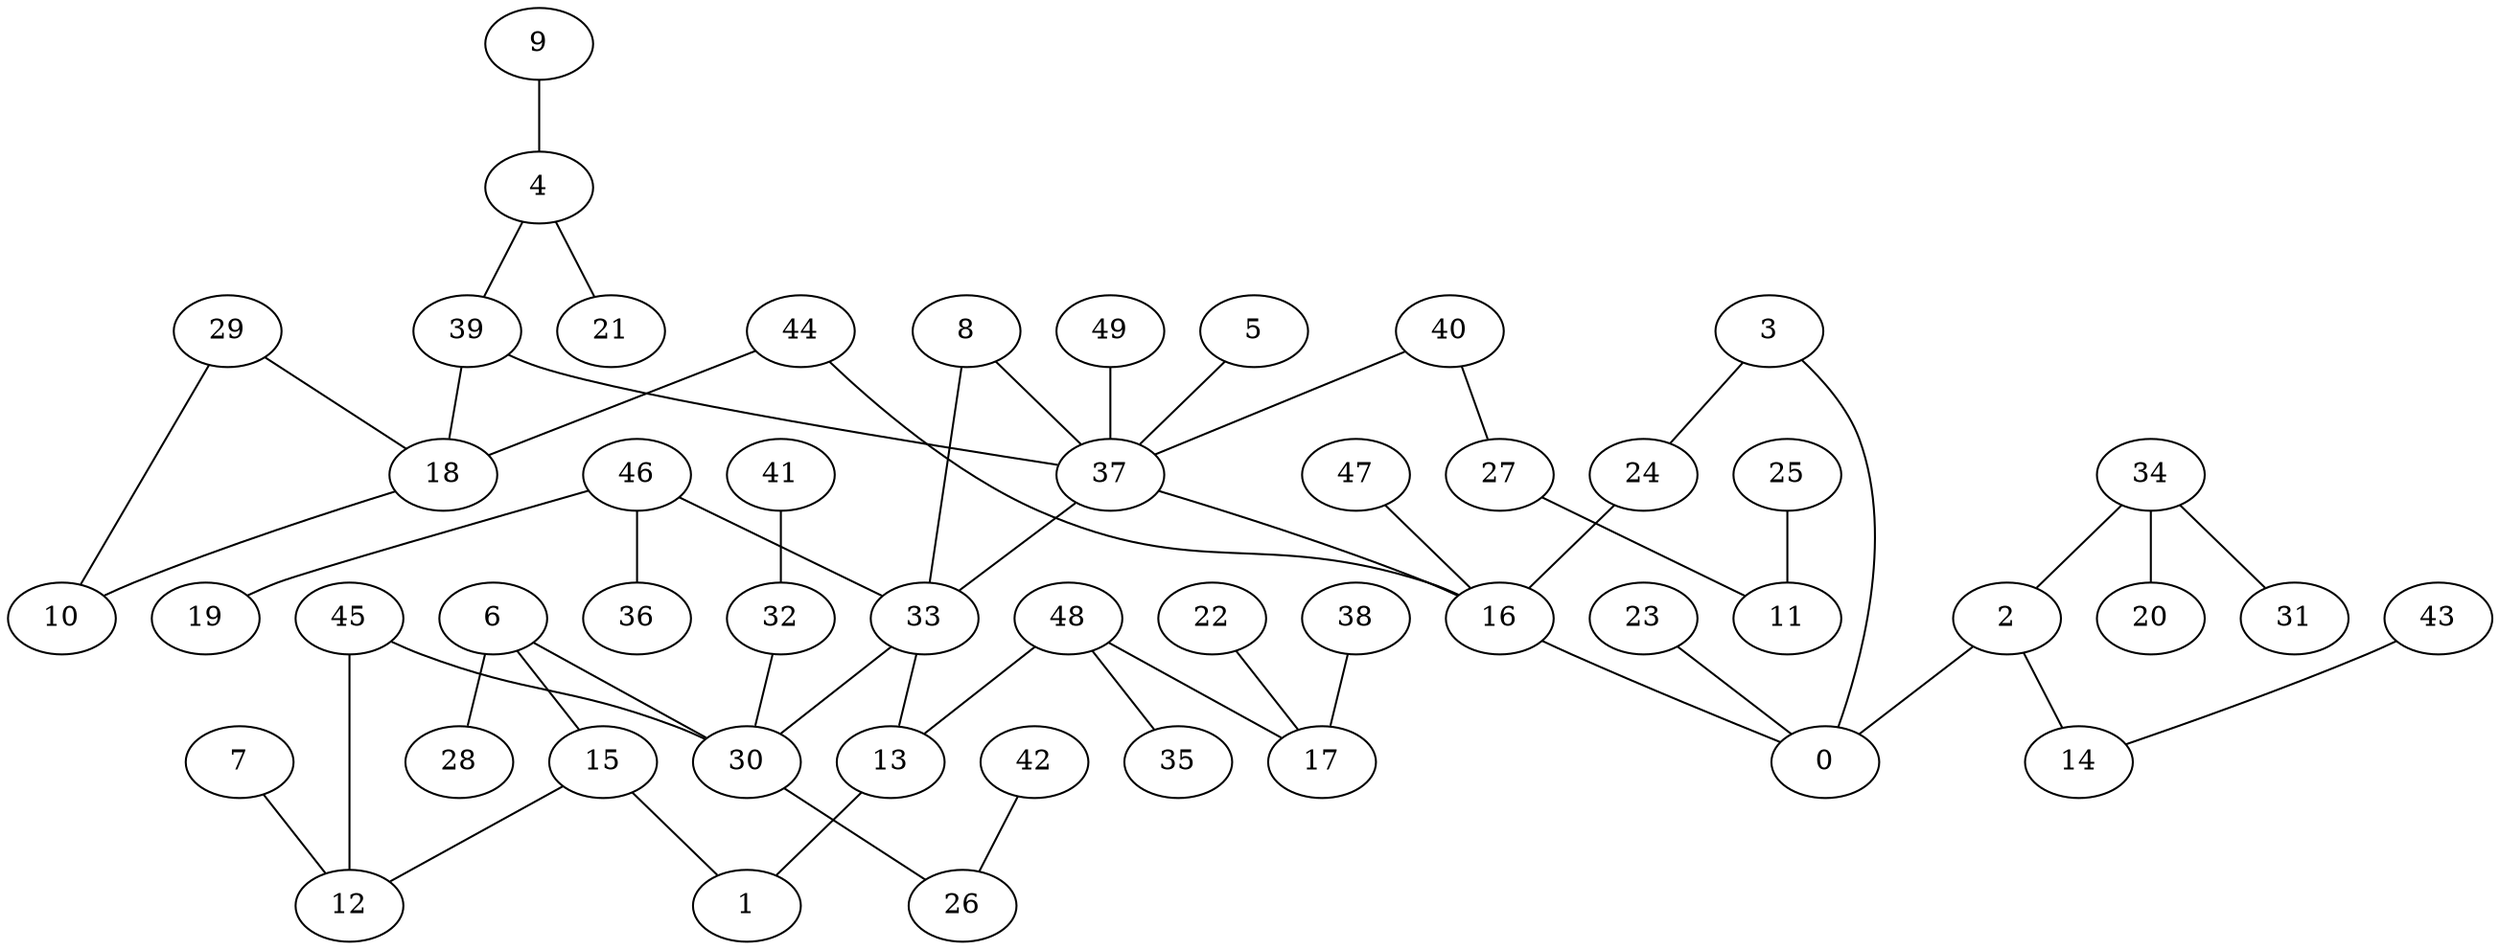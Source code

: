 digraph GG_graph {

subgraph G_graph {
edge [color = black]
"44" -> "18" [dir = none]
"22" -> "17" [dir = none]
"43" -> "14" [dir = none]
"38" -> "17" [dir = none]
"41" -> "32" [dir = none]
"5" -> "37" [dir = none]
"48" -> "35" [dir = none]
"48" -> "17" [dir = none]
"48" -> "13" [dir = none]
"18" -> "10" [dir = none]
"9" -> "4" [dir = none]
"4" -> "21" [dir = none]
"4" -> "39" [dir = none]
"39" -> "18" [dir = none]
"39" -> "37" [dir = none]
"40" -> "27" [dir = none]
"40" -> "37" [dir = none]
"15" -> "12" [dir = none]
"15" -> "1" [dir = none]
"29" -> "18" [dir = none]
"46" -> "19" [dir = none]
"46" -> "36" [dir = none]
"46" -> "33" [dir = none]
"47" -> "16" [dir = none]
"16" -> "0" [dir = none]
"33" -> "30" [dir = none]
"33" -> "13" [dir = none]
"8" -> "33" [dir = none]
"8" -> "37" [dir = none]
"37" -> "16" [dir = none]
"34" -> "31" [dir = none]
"34" -> "20" [dir = none]
"34" -> "2" [dir = none]
"32" -> "30" [dir = none]
"23" -> "0" [dir = none]
"27" -> "11" [dir = none]
"7" -> "12" [dir = none]
"3" -> "24" [dir = none]
"3" -> "0" [dir = none]
"30" -> "26" [dir = none]
"45" -> "30" [dir = none]
"6" -> "28" [dir = none]
"6" -> "15" [dir = none]
"6" -> "30" [dir = none]
"42" -> "26" [dir = none]
"49" -> "37" [dir = none]
"25" -> "11" [dir = none]
"2" -> "14" [dir = none]
"2" -> "0" [dir = none]
"13" -> "1" [dir = none]
"44" -> "16" [dir = none]
"29" -> "10" [dir = none]
"24" -> "16" [dir = none]
"45" -> "12" [dir = none]
"37" -> "33" [dir = none]
}

}
